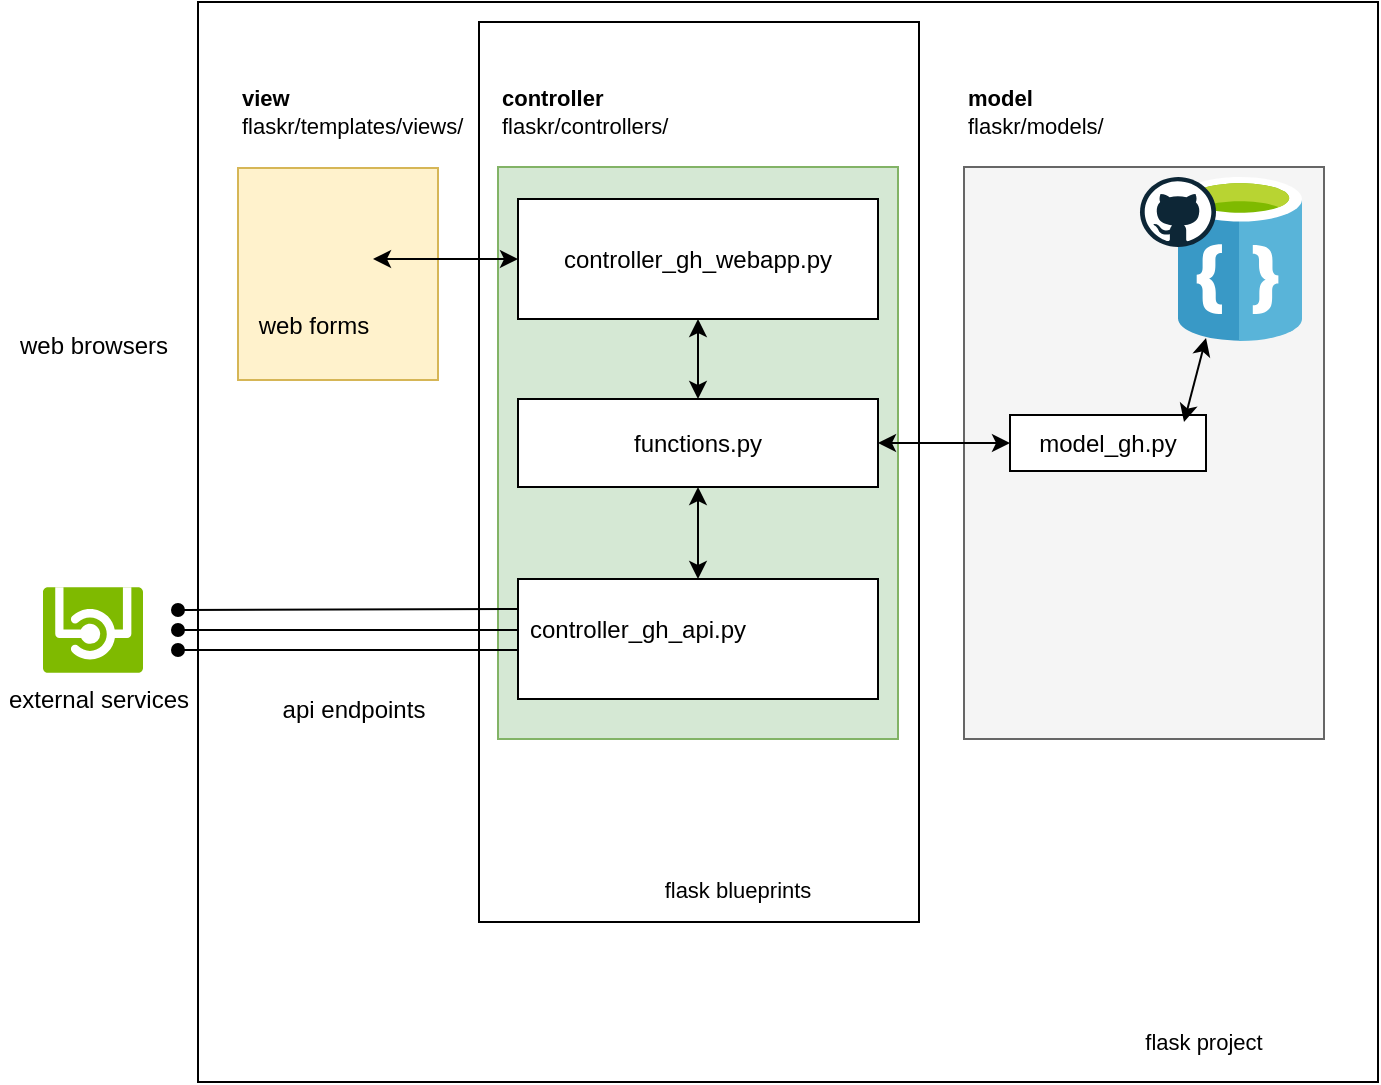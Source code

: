 <mxfile version="10.8.7" type="device"><diagram name="Page-1" id="c7558073-3199-34d8-9f00-42111426c3f3"><mxGraphModel dx="2914" dy="1124" grid="1" gridSize="10" guides="1" tooltips="1" connect="1" arrows="1" fold="1" page="1" pageScale="1" pageWidth="826" pageHeight="1169" background="#ffffff" math="0" shadow="0"><root><mxCell id="0"/><mxCell id="1" parent="0"/><mxCell id="tYoqQa3HHZHfCJUs-alH-159" value="" style="rounded=0;whiteSpace=wrap;html=1;fontSize=11;align=left;" parent="1" vertex="1"><mxGeometry x="100" y="10" width="590" height="540" as="geometry"/></mxCell><mxCell id="tYoqQa3HHZHfCJUs-alH-156" value="" style="rounded=0;whiteSpace=wrap;html=1;fontSize=11;align=left;" parent="1" vertex="1"><mxGeometry x="240.5" y="20" width="220" height="450" as="geometry"/></mxCell><mxCell id="tYoqQa3HHZHfCJUs-alH-148" value="" style="rounded=0;whiteSpace=wrap;html=1;fillColor=#fff2cc;strokeColor=#d6b656;" parent="1" vertex="1"><mxGeometry x="120" y="93" width="100" height="106" as="geometry"/></mxCell><mxCell id="tYoqQa3HHZHfCJUs-alH-147" value="" style="rounded=0;whiteSpace=wrap;html=1;fillColor=#f5f5f5;strokeColor=#666666;fontColor=#333333;" parent="1" vertex="1"><mxGeometry x="483" y="92.5" width="180" height="286" as="geometry"/></mxCell><mxCell id="tYoqQa3HHZHfCJUs-alH-101" value="" style="rounded=0;whiteSpace=wrap;html=1;fillColor=#d5e8d4;strokeColor=#82b366;" parent="1" vertex="1"><mxGeometry x="250" y="92.5" width="200" height="286" as="geometry"/></mxCell><mxCell id="tYoqQa3HHZHfCJUs-alH-103" value="" style="rounded=0;whiteSpace=wrap;html=1;" parent="1" vertex="1"><mxGeometry x="260" y="208.5" width="180" height="44" as="geometry"/></mxCell><mxCell id="tYoqQa3HHZHfCJUs-alH-104" value="" style="rounded=0;whiteSpace=wrap;html=1;" parent="1" vertex="1"><mxGeometry x="260" y="108.5" width="180" height="60" as="geometry"/></mxCell><mxCell id="tYoqQa3HHZHfCJUs-alH-105" value="" style="rounded=0;whiteSpace=wrap;html=1;" parent="1" vertex="1"><mxGeometry x="260" y="298.5" width="180" height="60" as="geometry"/></mxCell><mxCell id="tYoqQa3HHZHfCJUs-alH-116" value="" style="endArrow=classic;startArrow=classic;html=1;entryX=0.5;entryY=1;entryDx=0;entryDy=0;exitX=0.5;exitY=0;exitDx=0;exitDy=0;" parent="1" source="tYoqQa3HHZHfCJUs-alH-105" target="tYoqQa3HHZHfCJUs-alH-103" edge="1"><mxGeometry width="50" height="50" relative="1" as="geometry"><mxPoint x="290" y="308.5" as="sourcePoint"/><mxPoint x="340" y="258.5" as="targetPoint"/></mxGeometry></mxCell><mxCell id="tYoqQa3HHZHfCJUs-alH-117" value="" style="endArrow=classic;startArrow=classic;html=1;exitX=1;exitY=0.5;exitDx=0;exitDy=0;entryX=0;entryY=0.5;entryDx=0;entryDy=0;" parent="1" source="tYoqQa3HHZHfCJUs-alH-103" target="tYoqQa3HHZHfCJUs-alH-143" edge="1"><mxGeometry width="50" height="50" relative="1" as="geometry"><mxPoint x="400" y="258.5" as="sourcePoint"/><mxPoint x="600" y="348.5" as="targetPoint"/></mxGeometry></mxCell><mxCell id="tYoqQa3HHZHfCJUs-alH-118" value="web forms&lt;br&gt;" style="text;html=1;strokeColor=none;fillColor=none;align=center;verticalAlign=middle;whiteSpace=wrap;rounded=0;" parent="1" vertex="1"><mxGeometry x="113.5" y="162" width="88" height="20" as="geometry"/></mxCell><mxCell id="tYoqQa3HHZHfCJUs-alH-120" value="api endpoints&lt;br&gt;" style="text;html=1;strokeColor=none;fillColor=none;align=center;verticalAlign=middle;whiteSpace=wrap;rounded=0;" parent="1" vertex="1"><mxGeometry x="137.5" y="353.5" width="80" height="20" as="geometry"/></mxCell><mxCell id="tYoqQa3HHZHfCJUs-alH-122" value="&lt;span style=&quot;font-size: 11px&quot;&gt;&lt;b&gt;model&lt;/b&gt;&lt;br&gt;flaskr/models/&lt;br&gt;&lt;/span&gt;" style="text;html=1;strokeColor=none;fillColor=none;align=left;verticalAlign=middle;whiteSpace=wrap;rounded=0;fontSize=11;" parent="1" vertex="1"><mxGeometry x="483" y="40" width="181" height="49" as="geometry"/></mxCell><mxCell id="tYoqQa3HHZHfCJUs-alH-123" value="controller_gh_api.py" style="text;html=1;strokeColor=none;fillColor=none;align=center;verticalAlign=middle;whiteSpace=wrap;rounded=0;" parent="1" vertex="1"><mxGeometry x="300" y="314" width="40" height="20" as="geometry"/></mxCell><mxCell id="tYoqQa3HHZHfCJUs-alH-124" value="functions.py" style="text;html=1;strokeColor=none;fillColor=none;align=center;verticalAlign=middle;whiteSpace=wrap;rounded=0;" parent="1" vertex="1"><mxGeometry x="330" y="220.5" width="40" height="20" as="geometry"/></mxCell><mxCell id="tYoqQa3HHZHfCJUs-alH-125" value="controller_gh_webapp.py" style="text;html=1;strokeColor=none;fillColor=none;align=center;verticalAlign=middle;whiteSpace=wrap;rounded=0;" parent="1" vertex="1"><mxGeometry x="330" y="128.5" width="40" height="20" as="geometry"/></mxCell><mxCell id="tYoqQa3HHZHfCJUs-alH-133" value="" style="endArrow=classic;startArrow=classic;html=1;entryX=0.5;entryY=1;entryDx=0;entryDy=0;exitX=0.5;exitY=0;exitDx=0;exitDy=0;" parent="1" source="tYoqQa3HHZHfCJUs-alH-103" target="tYoqQa3HHZHfCJUs-alH-104" edge="1"><mxGeometry width="50" height="50" relative="1" as="geometry"><mxPoint x="80" y="308.5" as="sourcePoint"/><mxPoint x="130" y="258.5" as="targetPoint"/></mxGeometry></mxCell><mxCell id="tYoqQa3HHZHfCJUs-alH-134" value="controller&lt;br&gt;&lt;span style=&quot;font-weight: normal&quot;&gt;flaskr/controllers/&lt;/span&gt;&lt;br&gt;" style="text;html=1;strokeColor=none;fillColor=none;align=left;verticalAlign=middle;whiteSpace=wrap;rounded=0;fontStyle=1;fontSize=11;" parent="1" vertex="1"><mxGeometry x="250" y="40" width="200" height="49" as="geometry"/></mxCell><mxCell id="tYoqQa3HHZHfCJUs-alH-139" value="" style="shape=image;html=1;verticalAlign=top;verticalLabelPosition=bottom;labelBackgroundColor=#ffffff;imageAspect=0;aspect=fixed;image=https://cdn0.iconfinder.com/data/icons/kameleon-free-pack-rounded/110/Coding-Html-128.png" parent="1" vertex="1"><mxGeometry x="17.5" y="107" width="60" height="60" as="geometry"/></mxCell><mxCell id="tYoqQa3HHZHfCJUs-alH-140" value="" style="shape=image;html=1;verticalAlign=top;verticalLabelPosition=bottom;labelBackgroundColor=#ffffff;imageAspect=0;aspect=fixed;image=https://cdn1.iconfinder.com/data/icons/google_jfk_icons_by_carlosjj/128/forms.png" parent="1" vertex="1"><mxGeometry x="127.5" y="108.5" width="60" height="60" as="geometry"/></mxCell><mxCell id="tYoqQa3HHZHfCJUs-alH-142" value="" style="endArrow=classic;startArrow=classic;html=1;entryX=0;entryY=0.5;entryDx=0;entryDy=0;" parent="1" source="tYoqQa3HHZHfCJUs-alH-140" target="tYoqQa3HHZHfCJUs-alH-104" edge="1"><mxGeometry width="50" height="50" relative="1" as="geometry"><mxPoint x="200" y="148.5" as="sourcePoint"/><mxPoint x="250" y="98.5" as="targetPoint"/></mxGeometry></mxCell><mxCell id="tYoqQa3HHZHfCJUs-alH-143" value="model_gh.py" style="rounded=0;whiteSpace=wrap;html=1;" parent="1" vertex="1"><mxGeometry x="506" y="216.5" width="98" height="28" as="geometry"/></mxCell><mxCell id="tYoqQa3HHZHfCJUs-alH-144" value="" style="aspect=fixed;html=1;perimeter=none;align=center;shadow=0;dashed=0;image;fontSize=12;image=img/lib/mscae/API.svg;" parent="1" vertex="1"><mxGeometry x="22.5" y="302.5" width="50" height="43" as="geometry"/></mxCell><mxCell id="tYoqQa3HHZHfCJUs-alH-149" value="view &lt;br style=&quot;font-size: 11px&quot;&gt;&lt;span style=&quot;font-weight: normal&quot;&gt;flaskr/templates/views/&lt;/span&gt;" style="text;html=1;strokeColor=none;fillColor=none;align=left;verticalAlign=middle;whiteSpace=wrap;rounded=0;fontStyle=1;fontSize=11;" parent="1" vertex="1"><mxGeometry x="120" y="40" width="120" height="49" as="geometry"/></mxCell><mxCell id="tYoqQa3HHZHfCJUs-alH-154" value="" style="endArrow=classic;startArrow=classic;html=1;entryX=0.226;entryY=0.982;entryDx=0;entryDy=0;entryPerimeter=0;" parent="1" target="1tdV8wcAqMyDj6nGrBGG-7" edge="1"><mxGeometry width="50" height="50" relative="1" as="geometry"><mxPoint x="593" y="220" as="sourcePoint"/><mxPoint x="607" y="172" as="targetPoint"/></mxGeometry></mxCell><mxCell id="tYoqQa3HHZHfCJUs-alH-158" value="flask blueprints" style="text;html=1;strokeColor=none;fillColor=none;align=center;verticalAlign=middle;whiteSpace=wrap;rounded=0;fontSize=11;" parent="1" vertex="1"><mxGeometry x="330" y="444" width="80" height="20" as="geometry"/></mxCell><mxCell id="tYoqQa3HHZHfCJUs-alH-160" value="" style="shape=image;html=1;verticalAlign=top;verticalLabelPosition=bottom;labelBackgroundColor=#ffffff;imageAspect=0;aspect=fixed;image=https://cdn0.iconfinder.com/data/icons/education-flat-7/128/23_Flask-128.png;fontSize=11;align=left;" parent="1" vertex="1"><mxGeometry x="629" y="490" width="60" height="60" as="geometry"/></mxCell><mxCell id="tYoqQa3HHZHfCJUs-alH-161" value="flask project" style="text;html=1;strokeColor=none;fillColor=none;align=center;verticalAlign=middle;whiteSpace=wrap;rounded=0;fontSize=11;" parent="1" vertex="1"><mxGeometry x="571" y="520" width="64" height="20" as="geometry"/></mxCell><mxCell id="1tdV8wcAqMyDj6nGrBGG-4" value="" style="endArrow=none;html=1;entryX=0;entryY=0.25;entryDx=0;entryDy=0;strokeWidth=1;comic=0;startArrow=oval;startFill=1;" edge="1" parent="1" target="tYoqQa3HHZHfCJUs-alH-105"><mxGeometry width="50" height="50" relative="1" as="geometry"><mxPoint x="90" y="314" as="sourcePoint"/><mxPoint x="195" y="650" as="targetPoint"/></mxGeometry></mxCell><mxCell id="1tdV8wcAqMyDj6nGrBGG-5" value="" style="endArrow=none;html=1;strokeWidth=1;comic=0;startArrow=oval;startFill=1;" edge="1" parent="1"><mxGeometry width="50" height="50" relative="1" as="geometry"><mxPoint x="90" y="324" as="sourcePoint"/><mxPoint x="260" y="324" as="targetPoint"/></mxGeometry></mxCell><mxCell id="1tdV8wcAqMyDj6nGrBGG-6" value="" style="endArrow=none;html=1;strokeWidth=1;comic=0;startArrow=oval;startFill=1;" edge="1" parent="1"><mxGeometry width="50" height="50" relative="1" as="geometry"><mxPoint x="90" y="334" as="sourcePoint"/><mxPoint x="260" y="334" as="targetPoint"/></mxGeometry></mxCell><mxCell id="1tdV8wcAqMyDj6nGrBGG-7" value="" style="aspect=fixed;html=1;perimeter=none;align=center;shadow=0;dashed=0;image;fontSize=12;image=img/lib/mscae/DocumentDB.svg;" vertex="1" parent="1"><mxGeometry x="590" y="97.5" width="62" height="82" as="geometry"/></mxCell><mxCell id="1tdV8wcAqMyDj6nGrBGG-8" value="" style="dashed=0;outlineConnect=0;html=1;align=center;labelPosition=center;verticalLabelPosition=bottom;verticalAlign=top;shape=mxgraph.weblogos.github" vertex="1" parent="1"><mxGeometry x="571" y="97.5" width="38" height="35" as="geometry"/></mxCell><mxCell id="1tdV8wcAqMyDj6nGrBGG-9" value="" style="shape=image;html=1;verticalAlign=top;verticalLabelPosition=bottom;labelBackgroundColor=#ffffff;imageAspect=0;aspect=fixed;image=https://cdn0.iconfinder.com/data/icons/48_px_web_icons/48/blueprint.png" vertex="1" parent="1"><mxGeometry x="410" y="416" width="48" height="48" as="geometry"/></mxCell><mxCell id="1tdV8wcAqMyDj6nGrBGG-10" value="web browsers&lt;br&gt;" style="text;html=1;strokeColor=none;fillColor=none;align=center;verticalAlign=middle;whiteSpace=wrap;rounded=0;" vertex="1" parent="1"><mxGeometry x="7.5" y="172" width="80" height="20" as="geometry"/></mxCell><mxCell id="1tdV8wcAqMyDj6nGrBGG-11" value="external services" style="text;html=1;strokeColor=none;fillColor=none;align=center;verticalAlign=middle;whiteSpace=wrap;rounded=0;" vertex="1" parent="1"><mxGeometry x="1" y="348.5" width="99" height="20" as="geometry"/></mxCell></root></mxGraphModel></diagram></mxfile>